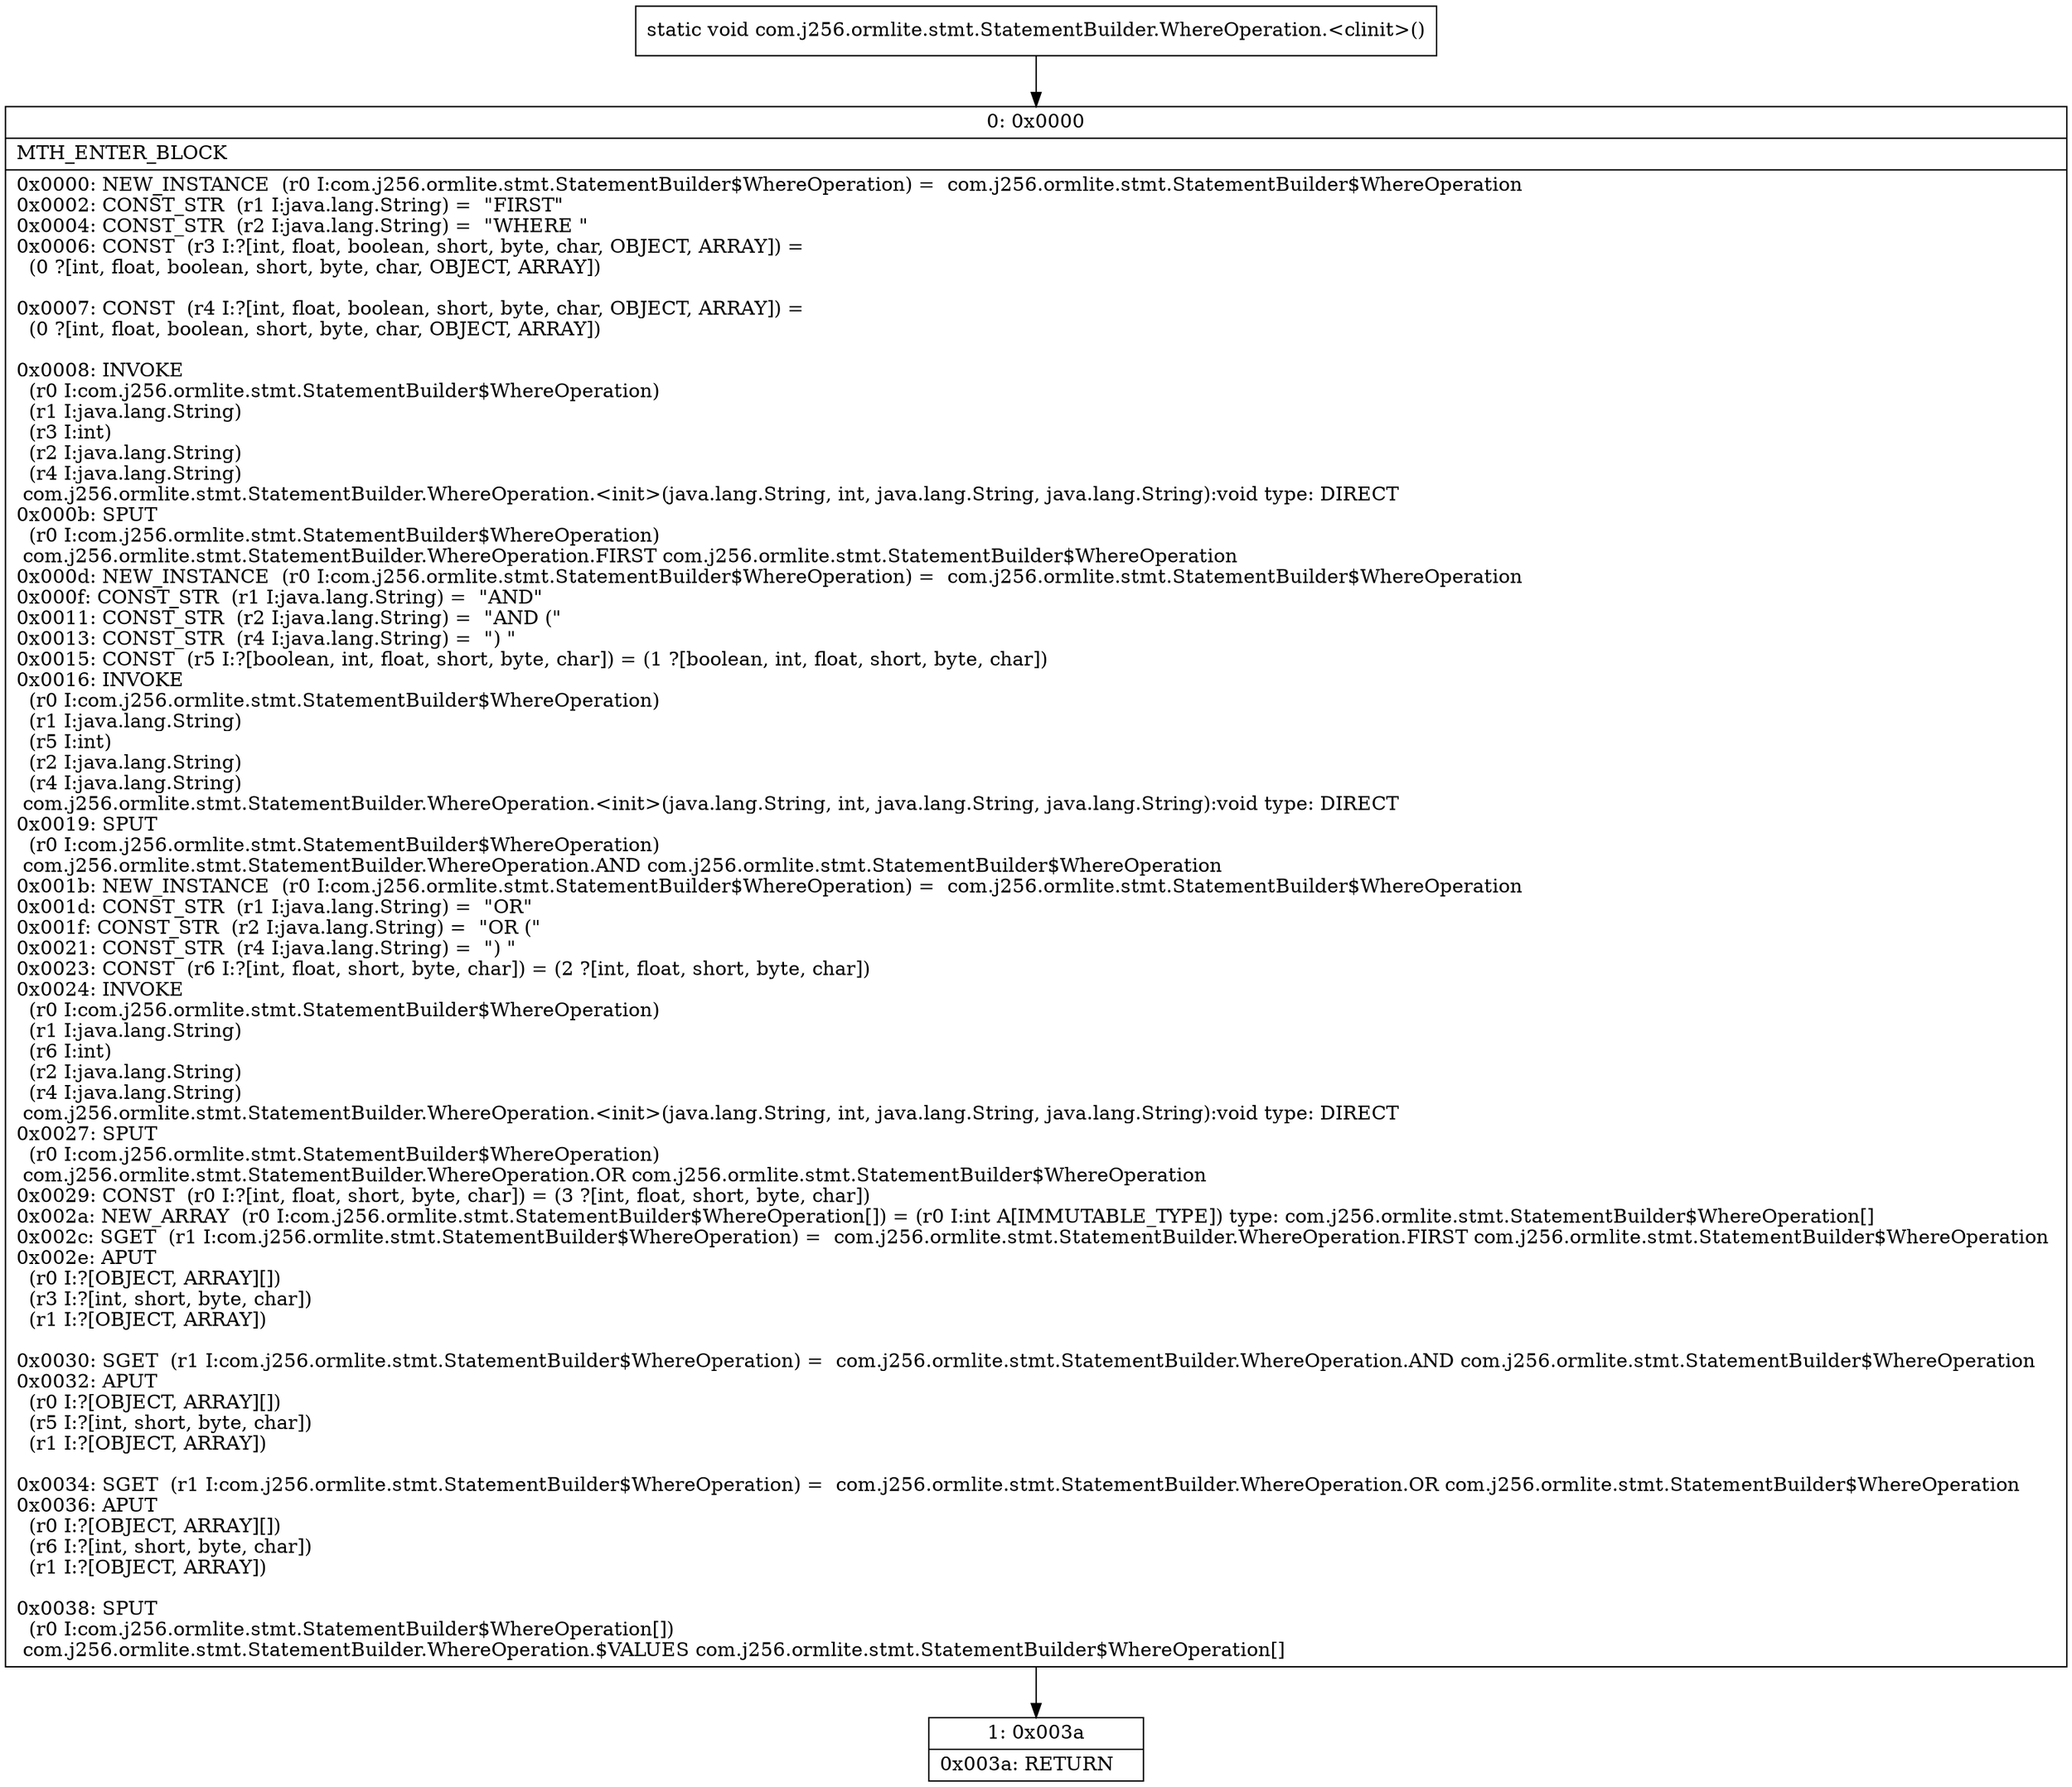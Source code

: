 digraph "CFG forcom.j256.ormlite.stmt.StatementBuilder.WhereOperation.\<clinit\>()V" {
Node_0 [shape=record,label="{0\:\ 0x0000|MTH_ENTER_BLOCK\l|0x0000: NEW_INSTANCE  (r0 I:com.j256.ormlite.stmt.StatementBuilder$WhereOperation) =  com.j256.ormlite.stmt.StatementBuilder$WhereOperation \l0x0002: CONST_STR  (r1 I:java.lang.String) =  \"FIRST\" \l0x0004: CONST_STR  (r2 I:java.lang.String) =  \"WHERE \" \l0x0006: CONST  (r3 I:?[int, float, boolean, short, byte, char, OBJECT, ARRAY]) = \l  (0 ?[int, float, boolean, short, byte, char, OBJECT, ARRAY])\l \l0x0007: CONST  (r4 I:?[int, float, boolean, short, byte, char, OBJECT, ARRAY]) = \l  (0 ?[int, float, boolean, short, byte, char, OBJECT, ARRAY])\l \l0x0008: INVOKE  \l  (r0 I:com.j256.ormlite.stmt.StatementBuilder$WhereOperation)\l  (r1 I:java.lang.String)\l  (r3 I:int)\l  (r2 I:java.lang.String)\l  (r4 I:java.lang.String)\l com.j256.ormlite.stmt.StatementBuilder.WhereOperation.\<init\>(java.lang.String, int, java.lang.String, java.lang.String):void type: DIRECT \l0x000b: SPUT  \l  (r0 I:com.j256.ormlite.stmt.StatementBuilder$WhereOperation)\l com.j256.ormlite.stmt.StatementBuilder.WhereOperation.FIRST com.j256.ormlite.stmt.StatementBuilder$WhereOperation \l0x000d: NEW_INSTANCE  (r0 I:com.j256.ormlite.stmt.StatementBuilder$WhereOperation) =  com.j256.ormlite.stmt.StatementBuilder$WhereOperation \l0x000f: CONST_STR  (r1 I:java.lang.String) =  \"AND\" \l0x0011: CONST_STR  (r2 I:java.lang.String) =  \"AND (\" \l0x0013: CONST_STR  (r4 I:java.lang.String) =  \") \" \l0x0015: CONST  (r5 I:?[boolean, int, float, short, byte, char]) = (1 ?[boolean, int, float, short, byte, char]) \l0x0016: INVOKE  \l  (r0 I:com.j256.ormlite.stmt.StatementBuilder$WhereOperation)\l  (r1 I:java.lang.String)\l  (r5 I:int)\l  (r2 I:java.lang.String)\l  (r4 I:java.lang.String)\l com.j256.ormlite.stmt.StatementBuilder.WhereOperation.\<init\>(java.lang.String, int, java.lang.String, java.lang.String):void type: DIRECT \l0x0019: SPUT  \l  (r0 I:com.j256.ormlite.stmt.StatementBuilder$WhereOperation)\l com.j256.ormlite.stmt.StatementBuilder.WhereOperation.AND com.j256.ormlite.stmt.StatementBuilder$WhereOperation \l0x001b: NEW_INSTANCE  (r0 I:com.j256.ormlite.stmt.StatementBuilder$WhereOperation) =  com.j256.ormlite.stmt.StatementBuilder$WhereOperation \l0x001d: CONST_STR  (r1 I:java.lang.String) =  \"OR\" \l0x001f: CONST_STR  (r2 I:java.lang.String) =  \"OR (\" \l0x0021: CONST_STR  (r4 I:java.lang.String) =  \") \" \l0x0023: CONST  (r6 I:?[int, float, short, byte, char]) = (2 ?[int, float, short, byte, char]) \l0x0024: INVOKE  \l  (r0 I:com.j256.ormlite.stmt.StatementBuilder$WhereOperation)\l  (r1 I:java.lang.String)\l  (r6 I:int)\l  (r2 I:java.lang.String)\l  (r4 I:java.lang.String)\l com.j256.ormlite.stmt.StatementBuilder.WhereOperation.\<init\>(java.lang.String, int, java.lang.String, java.lang.String):void type: DIRECT \l0x0027: SPUT  \l  (r0 I:com.j256.ormlite.stmt.StatementBuilder$WhereOperation)\l com.j256.ormlite.stmt.StatementBuilder.WhereOperation.OR com.j256.ormlite.stmt.StatementBuilder$WhereOperation \l0x0029: CONST  (r0 I:?[int, float, short, byte, char]) = (3 ?[int, float, short, byte, char]) \l0x002a: NEW_ARRAY  (r0 I:com.j256.ormlite.stmt.StatementBuilder$WhereOperation[]) = (r0 I:int A[IMMUTABLE_TYPE]) type: com.j256.ormlite.stmt.StatementBuilder$WhereOperation[] \l0x002c: SGET  (r1 I:com.j256.ormlite.stmt.StatementBuilder$WhereOperation) =  com.j256.ormlite.stmt.StatementBuilder.WhereOperation.FIRST com.j256.ormlite.stmt.StatementBuilder$WhereOperation \l0x002e: APUT  \l  (r0 I:?[OBJECT, ARRAY][])\l  (r3 I:?[int, short, byte, char])\l  (r1 I:?[OBJECT, ARRAY])\l \l0x0030: SGET  (r1 I:com.j256.ormlite.stmt.StatementBuilder$WhereOperation) =  com.j256.ormlite.stmt.StatementBuilder.WhereOperation.AND com.j256.ormlite.stmt.StatementBuilder$WhereOperation \l0x0032: APUT  \l  (r0 I:?[OBJECT, ARRAY][])\l  (r5 I:?[int, short, byte, char])\l  (r1 I:?[OBJECT, ARRAY])\l \l0x0034: SGET  (r1 I:com.j256.ormlite.stmt.StatementBuilder$WhereOperation) =  com.j256.ormlite.stmt.StatementBuilder.WhereOperation.OR com.j256.ormlite.stmt.StatementBuilder$WhereOperation \l0x0036: APUT  \l  (r0 I:?[OBJECT, ARRAY][])\l  (r6 I:?[int, short, byte, char])\l  (r1 I:?[OBJECT, ARRAY])\l \l0x0038: SPUT  \l  (r0 I:com.j256.ormlite.stmt.StatementBuilder$WhereOperation[])\l com.j256.ormlite.stmt.StatementBuilder.WhereOperation.$VALUES com.j256.ormlite.stmt.StatementBuilder$WhereOperation[] \l}"];
Node_1 [shape=record,label="{1\:\ 0x003a|0x003a: RETURN   \l}"];
MethodNode[shape=record,label="{static void com.j256.ormlite.stmt.StatementBuilder.WhereOperation.\<clinit\>() }"];
MethodNode -> Node_0;
Node_0 -> Node_1;
}

